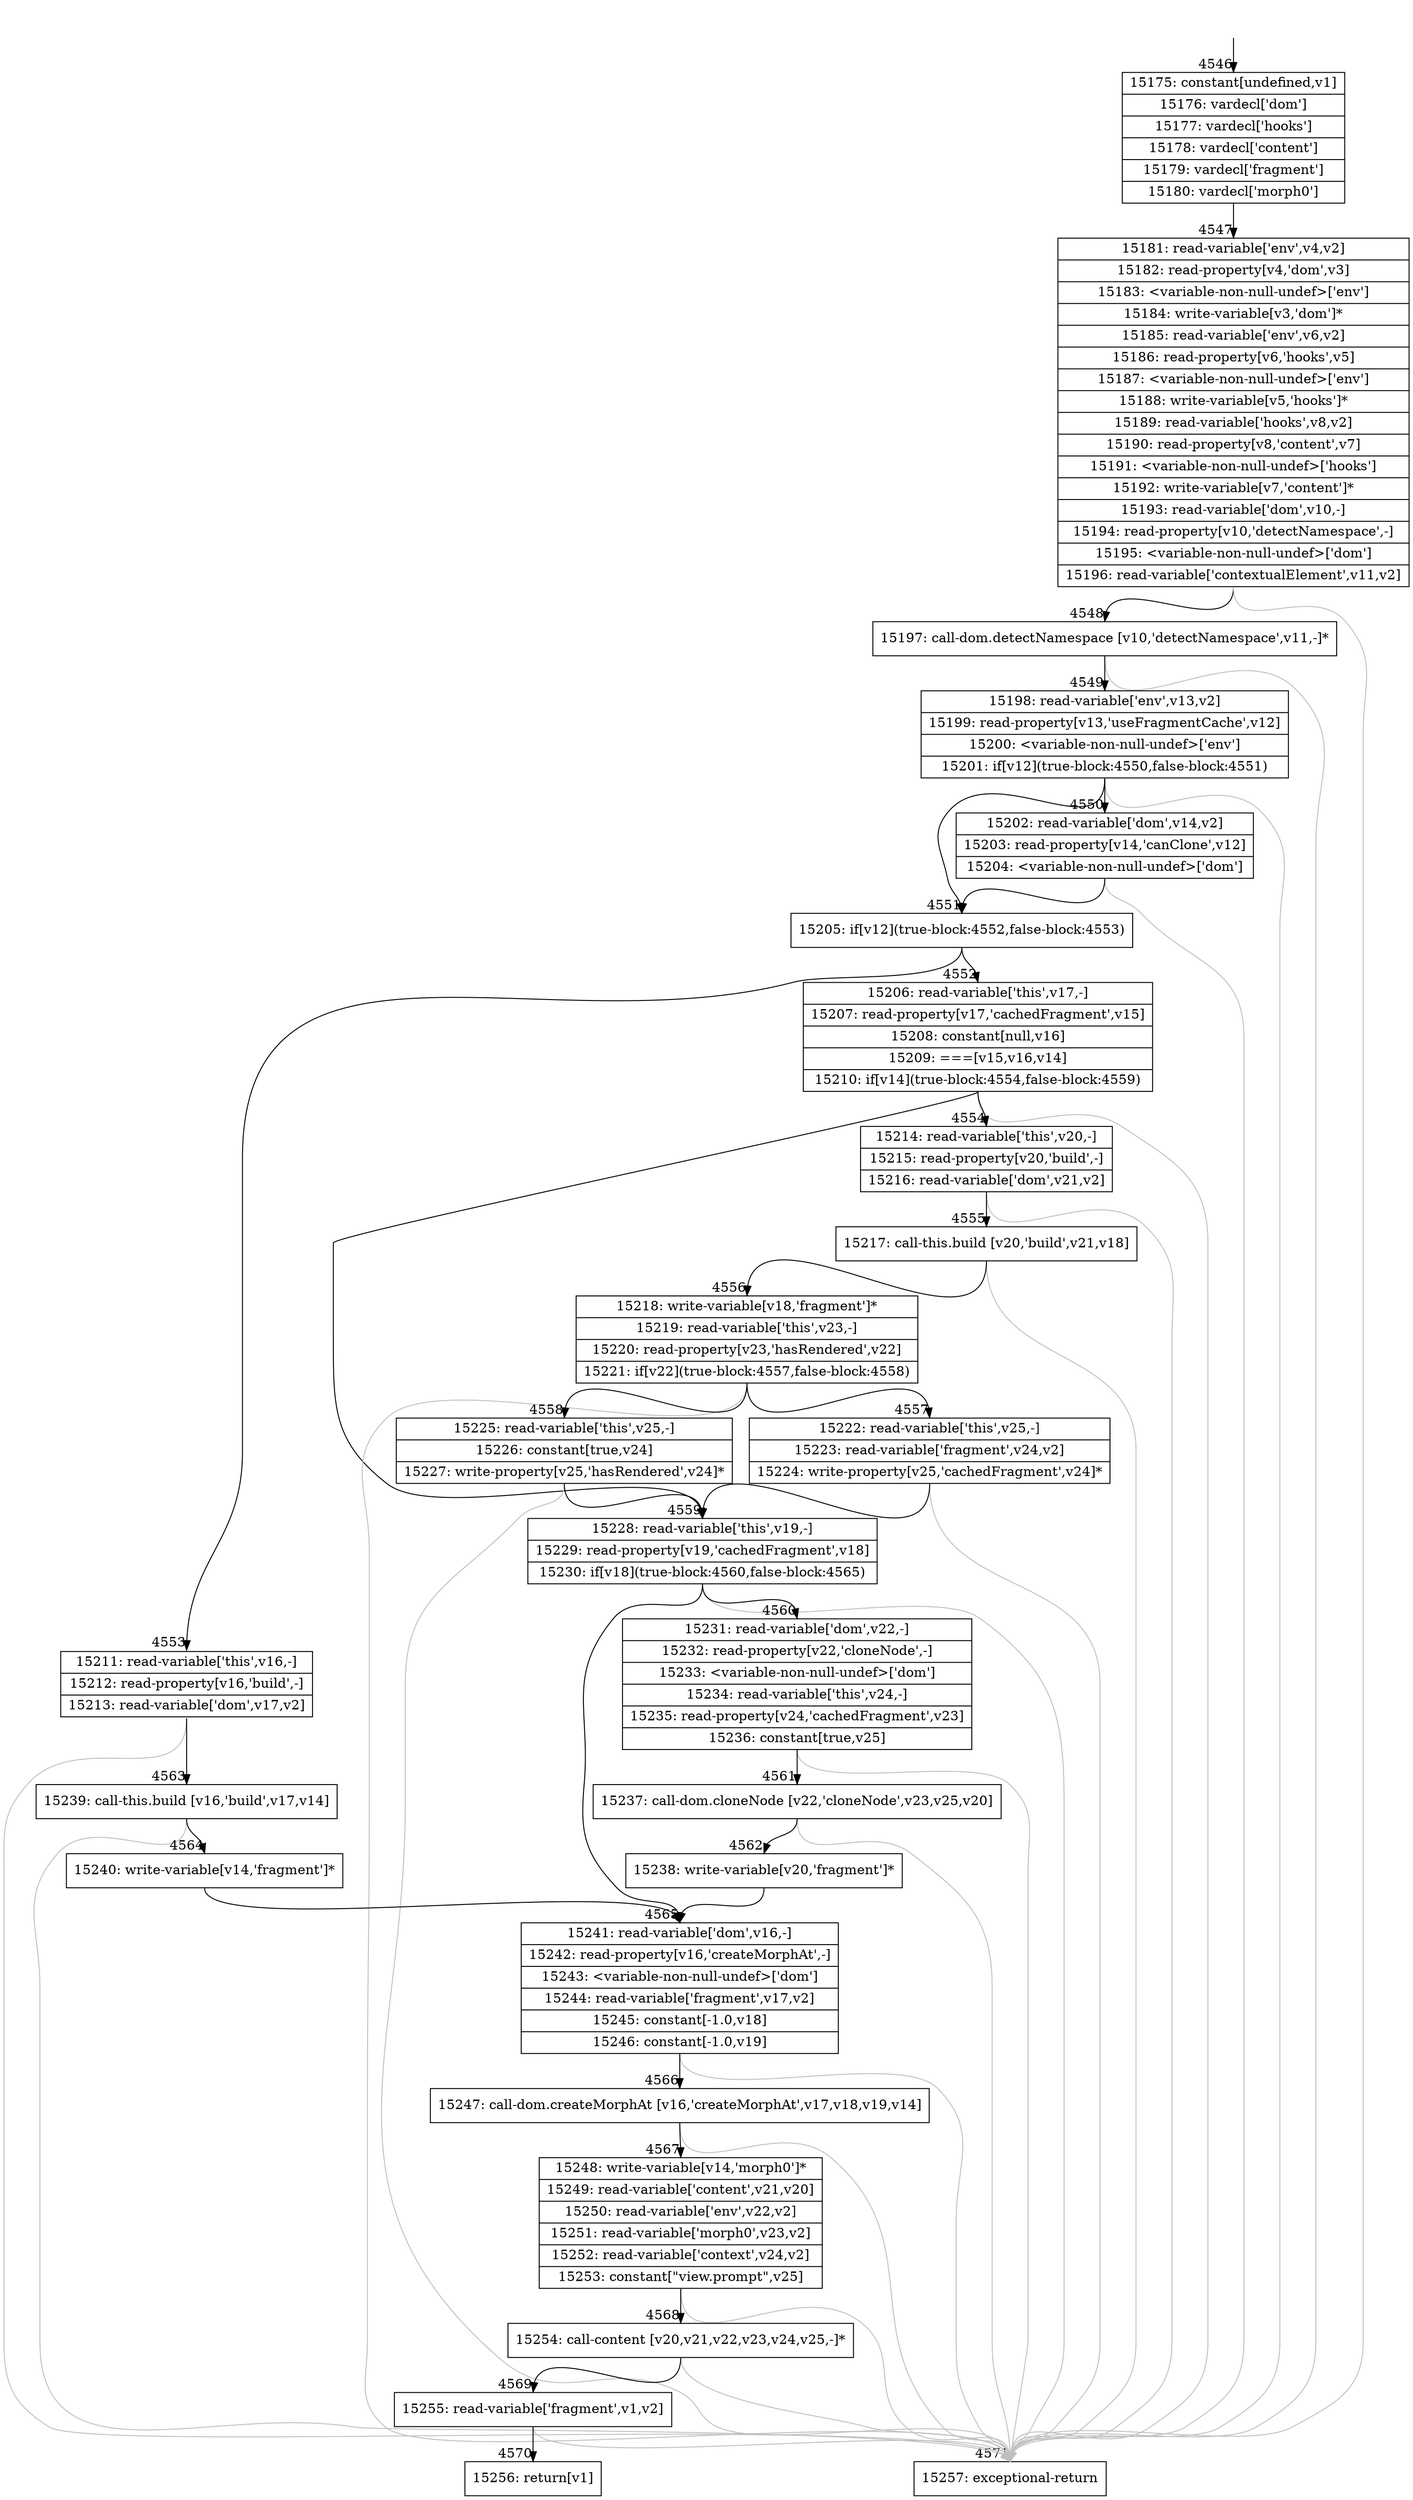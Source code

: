 digraph {
rankdir="TD"
BB_entry370[shape=none,label=""];
BB_entry370 -> BB4546 [tailport=s, headport=n, headlabel="    4546"]
BB4546 [shape=record label="{15175: constant[undefined,v1]|15176: vardecl['dom']|15177: vardecl['hooks']|15178: vardecl['content']|15179: vardecl['fragment']|15180: vardecl['morph0']}" ] 
BB4546 -> BB4547 [tailport=s, headport=n, headlabel="      4547"]
BB4547 [shape=record label="{15181: read-variable['env',v4,v2]|15182: read-property[v4,'dom',v3]|15183: \<variable-non-null-undef\>['env']|15184: write-variable[v3,'dom']*|15185: read-variable['env',v6,v2]|15186: read-property[v6,'hooks',v5]|15187: \<variable-non-null-undef\>['env']|15188: write-variable[v5,'hooks']*|15189: read-variable['hooks',v8,v2]|15190: read-property[v8,'content',v7]|15191: \<variable-non-null-undef\>['hooks']|15192: write-variable[v7,'content']*|15193: read-variable['dom',v10,-]|15194: read-property[v10,'detectNamespace',-]|15195: \<variable-non-null-undef\>['dom']|15196: read-variable['contextualElement',v11,v2]}" ] 
BB4547 -> BB4548 [tailport=s, headport=n, headlabel="      4548"]
BB4547 -> BB4571 [tailport=s, headport=n, color=gray, headlabel="      4571"]
BB4548 [shape=record label="{15197: call-dom.detectNamespace [v10,'detectNamespace',v11,-]*}" ] 
BB4548 -> BB4549 [tailport=s, headport=n, headlabel="      4549"]
BB4548 -> BB4571 [tailport=s, headport=n, color=gray]
BB4549 [shape=record label="{15198: read-variable['env',v13,v2]|15199: read-property[v13,'useFragmentCache',v12]|15200: \<variable-non-null-undef\>['env']|15201: if[v12](true-block:4550,false-block:4551)}" ] 
BB4549 -> BB4551 [tailport=s, headport=n, headlabel="      4551"]
BB4549 -> BB4550 [tailport=s, headport=n, headlabel="      4550"]
BB4549 -> BB4571 [tailport=s, headport=n, color=gray]
BB4550 [shape=record label="{15202: read-variable['dom',v14,v2]|15203: read-property[v14,'canClone',v12]|15204: \<variable-non-null-undef\>['dom']}" ] 
BB4550 -> BB4551 [tailport=s, headport=n]
BB4550 -> BB4571 [tailport=s, headport=n, color=gray]
BB4551 [shape=record label="{15205: if[v12](true-block:4552,false-block:4553)}" ] 
BB4551 -> BB4552 [tailport=s, headport=n, headlabel="      4552"]
BB4551 -> BB4553 [tailport=s, headport=n, headlabel="      4553"]
BB4552 [shape=record label="{15206: read-variable['this',v17,-]|15207: read-property[v17,'cachedFragment',v15]|15208: constant[null,v16]|15209: ===[v15,v16,v14]|15210: if[v14](true-block:4554,false-block:4559)}" ] 
BB4552 -> BB4554 [tailport=s, headport=n, headlabel="      4554"]
BB4552 -> BB4559 [tailport=s, headport=n, headlabel="      4559"]
BB4552 -> BB4571 [tailport=s, headport=n, color=gray]
BB4553 [shape=record label="{15211: read-variable['this',v16,-]|15212: read-property[v16,'build',-]|15213: read-variable['dom',v17,v2]}" ] 
BB4553 -> BB4563 [tailport=s, headport=n, headlabel="      4563"]
BB4553 -> BB4571 [tailport=s, headport=n, color=gray]
BB4554 [shape=record label="{15214: read-variable['this',v20,-]|15215: read-property[v20,'build',-]|15216: read-variable['dom',v21,v2]}" ] 
BB4554 -> BB4555 [tailport=s, headport=n, headlabel="      4555"]
BB4554 -> BB4571 [tailport=s, headport=n, color=gray]
BB4555 [shape=record label="{15217: call-this.build [v20,'build',v21,v18]}" ] 
BB4555 -> BB4556 [tailport=s, headport=n, headlabel="      4556"]
BB4555 -> BB4571 [tailport=s, headport=n, color=gray]
BB4556 [shape=record label="{15218: write-variable[v18,'fragment']*|15219: read-variable['this',v23,-]|15220: read-property[v23,'hasRendered',v22]|15221: if[v22](true-block:4557,false-block:4558)}" ] 
BB4556 -> BB4557 [tailport=s, headport=n, headlabel="      4557"]
BB4556 -> BB4558 [tailport=s, headport=n, headlabel="      4558"]
BB4556 -> BB4571 [tailport=s, headport=n, color=gray]
BB4557 [shape=record label="{15222: read-variable['this',v25,-]|15223: read-variable['fragment',v24,v2]|15224: write-property[v25,'cachedFragment',v24]*}" ] 
BB4557 -> BB4559 [tailport=s, headport=n]
BB4557 -> BB4571 [tailport=s, headport=n, color=gray]
BB4558 [shape=record label="{15225: read-variable['this',v25,-]|15226: constant[true,v24]|15227: write-property[v25,'hasRendered',v24]*}" ] 
BB4558 -> BB4559 [tailport=s, headport=n]
BB4558 -> BB4571 [tailport=s, headport=n, color=gray]
BB4559 [shape=record label="{15228: read-variable['this',v19,-]|15229: read-property[v19,'cachedFragment',v18]|15230: if[v18](true-block:4560,false-block:4565)}" ] 
BB4559 -> BB4560 [tailport=s, headport=n, headlabel="      4560"]
BB4559 -> BB4565 [tailport=s, headport=n, headlabel="      4565"]
BB4559 -> BB4571 [tailport=s, headport=n, color=gray]
BB4560 [shape=record label="{15231: read-variable['dom',v22,-]|15232: read-property[v22,'cloneNode',-]|15233: \<variable-non-null-undef\>['dom']|15234: read-variable['this',v24,-]|15235: read-property[v24,'cachedFragment',v23]|15236: constant[true,v25]}" ] 
BB4560 -> BB4561 [tailport=s, headport=n, headlabel="      4561"]
BB4560 -> BB4571 [tailport=s, headport=n, color=gray]
BB4561 [shape=record label="{15237: call-dom.cloneNode [v22,'cloneNode',v23,v25,v20]}" ] 
BB4561 -> BB4562 [tailport=s, headport=n, headlabel="      4562"]
BB4561 -> BB4571 [tailport=s, headport=n, color=gray]
BB4562 [shape=record label="{15238: write-variable[v20,'fragment']*}" ] 
BB4562 -> BB4565 [tailport=s, headport=n]
BB4563 [shape=record label="{15239: call-this.build [v16,'build',v17,v14]}" ] 
BB4563 -> BB4564 [tailport=s, headport=n, headlabel="      4564"]
BB4563 -> BB4571 [tailport=s, headport=n, color=gray]
BB4564 [shape=record label="{15240: write-variable[v14,'fragment']*}" ] 
BB4564 -> BB4565 [tailport=s, headport=n]
BB4565 [shape=record label="{15241: read-variable['dom',v16,-]|15242: read-property[v16,'createMorphAt',-]|15243: \<variable-non-null-undef\>['dom']|15244: read-variable['fragment',v17,v2]|15245: constant[-1.0,v18]|15246: constant[-1.0,v19]}" ] 
BB4565 -> BB4566 [tailport=s, headport=n, headlabel="      4566"]
BB4565 -> BB4571 [tailport=s, headport=n, color=gray]
BB4566 [shape=record label="{15247: call-dom.createMorphAt [v16,'createMorphAt',v17,v18,v19,v14]}" ] 
BB4566 -> BB4567 [tailport=s, headport=n, headlabel="      4567"]
BB4566 -> BB4571 [tailport=s, headport=n, color=gray]
BB4567 [shape=record label="{15248: write-variable[v14,'morph0']*|15249: read-variable['content',v21,v20]|15250: read-variable['env',v22,v2]|15251: read-variable['morph0',v23,v2]|15252: read-variable['context',v24,v2]|15253: constant[\"view.prompt\",v25]}" ] 
BB4567 -> BB4568 [tailport=s, headport=n, headlabel="      4568"]
BB4567 -> BB4571 [tailport=s, headport=n, color=gray]
BB4568 [shape=record label="{15254: call-content [v20,v21,v22,v23,v24,v25,-]*}" ] 
BB4568 -> BB4569 [tailport=s, headport=n, headlabel="      4569"]
BB4568 -> BB4571 [tailport=s, headport=n, color=gray]
BB4569 [shape=record label="{15255: read-variable['fragment',v1,v2]}" ] 
BB4569 -> BB4570 [tailport=s, headport=n, headlabel="      4570"]
BB4569 -> BB4571 [tailport=s, headport=n, color=gray]
BB4570 [shape=record label="{15256: return[v1]}" ] 
BB4571 [shape=record label="{15257: exceptional-return}" ] 
//#$~ 8512
}
